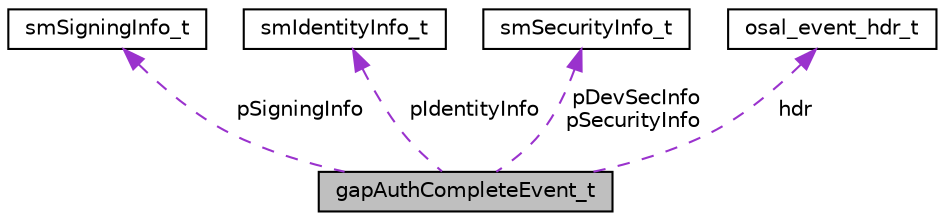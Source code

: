 digraph "gapAuthCompleteEvent_t"
{
  edge [fontname="Helvetica",fontsize="10",labelfontname="Helvetica",labelfontsize="10"];
  node [fontname="Helvetica",fontsize="10",shape=record];
  Node1 [label="gapAuthCompleteEvent_t",height=0.2,width=0.4,color="black", fillcolor="grey75", style="filled" fontcolor="black"];
  Node2 -> Node1 [dir="back",color="darkorchid3",fontsize="10",style="dashed",label=" pSigningInfo" ,fontname="Helvetica"];
  Node2 [label="smSigningInfo_t",height=0.2,width=0.4,color="black", fillcolor="white", style="filled",URL="$structsm_signing_info__t.html"];
  Node3 -> Node1 [dir="back",color="darkorchid3",fontsize="10",style="dashed",label=" pIdentityInfo" ,fontname="Helvetica"];
  Node3 [label="smIdentityInfo_t",height=0.2,width=0.4,color="black", fillcolor="white", style="filled",URL="$structsm_identity_info__t.html"];
  Node4 -> Node1 [dir="back",color="darkorchid3",fontsize="10",style="dashed",label=" pDevSecInfo\npSecurityInfo" ,fontname="Helvetica"];
  Node4 [label="smSecurityInfo_t",height=0.2,width=0.4,color="black", fillcolor="white", style="filled",URL="$structsm_security_info__t.html"];
  Node5 -> Node1 [dir="back",color="darkorchid3",fontsize="10",style="dashed",label=" hdr" ,fontname="Helvetica"];
  Node5 [label="osal_event_hdr_t",height=0.2,width=0.4,color="black", fillcolor="white", style="filled",URL="$structosal__event__hdr__t.html"];
}

